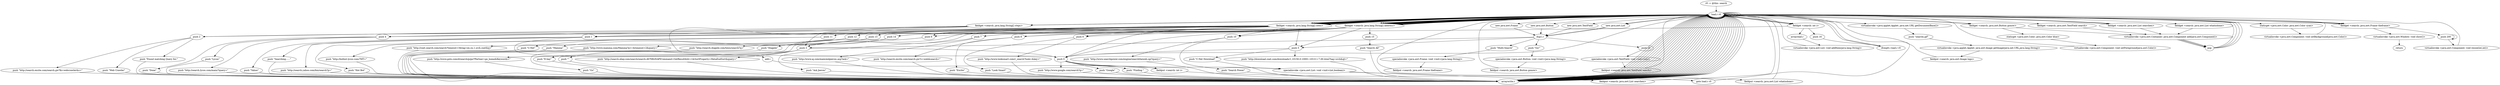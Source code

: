 digraph "" {
    "r0 := @this: search"
    "load.r r0"
    "r0 := @this: search"->"load.r r0";
    "fieldget <search: java.lang.String[] sites>"
    "load.r r0"->"fieldget <search: java.lang.String[] sites>";
    "push 0"
    "fieldget <search: java.lang.String[] sites>"->"push 0";
    "push \"http://www.google.com/search?q=\""
    "push 0"->"push \"http://www.google.com/search?q=\"";
    "arraywrite.r"
    "push \"http://www.google.com/search?q=\""->"arraywrite.r";
    "arraywrite.r"->"load.r r0";
    "load.r r0"->"fieldget <search: java.lang.String[] sites>";
    "push 1"
    "fieldget <search: java.lang.String[] sites>"->"push 1";
    "push \"http://search.yahoo.com/bin/search?p=\""
    "push 1"->"push \"http://search.yahoo.com/bin/search?p=\"";
    "push \"http://search.yahoo.com/bin/search?p=\""->"arraywrite.r";
    "arraywrite.r"->"load.r r0";
    "load.r r0"->"fieldget <search: java.lang.String[] sites>";
    "push 2"
    "fieldget <search: java.lang.String[] sites>"->"push 2";
    "push \"http://search.excite.com/search.gw?lk=webcrawler&s=\""
    "push 2"->"push \"http://search.excite.com/search.gw?lk=webcrawler&s=\"";
    "push \"http://search.excite.com/search.gw?lk=webcrawler&s=\""->"arraywrite.r";
    "arraywrite.r"->"load.r r0";
    "load.r r0"->"fieldget <search: java.lang.String[] sites>";
    "push 3"
    "fieldget <search: java.lang.String[] sites>"->"push 3";
    "push \"http://search.ebay.com/search/search.dll?MfcISAPICommand=GetResult&ht=1&SortProperty=MetaEndSort&query=\""
    "push 3"->"push \"http://search.ebay.com/search/search.dll?MfcISAPICommand=GetResult&ht=1&SortProperty=MetaEndSort&query=\"";
    "push \"http://search.ebay.com/search/search.dll?MfcISAPICommand=GetResult&ht=1&SortProperty=MetaEndSort&query=\""->"arraywrite.r";
    "arraywrite.r"->"load.r r0";
    "load.r r0"->"fieldget <search: java.lang.String[] sites>";
    "push 4"
    "fieldget <search: java.lang.String[] sites>"->"push 4";
    "push \"http://search.lycos.com/main/?query=\""
    "push 4"->"push \"http://search.lycos.com/main/?query=\"";
    "push \"http://search.lycos.com/main/?query=\""->"arraywrite.r";
    "arraywrite.r"->"load.r r0";
    "load.r r0"->"fieldget <search: java.lang.String[] sites>";
    "push 5"
    "fieldget <search: java.lang.String[] sites>"->"push 5";
    "push \"http://download.cnet.com/downloads/1,10150,0-10001-103-0-1-7,00.html?tag=srch&qt=\""
    "push 5"->"push \"http://download.cnet.com/downloads/1,10150,0-10001-103-0-1-7,00.html?tag=srch&qt=\"";
    "push \"http://download.cnet.com/downloads/1,10150,0-10001-103-0-1-7,00.html?tag=srch&qt=\""->"arraywrite.r";
    "arraywrite.r"->"load.r r0";
    "load.r r0"->"fieldget <search: java.lang.String[] sites>";
    "push 6"
    "fieldget <search: java.lang.String[] sites>"->"push 6";
    "push \"http://www.goto.com/d/search/p/go/?Partner=go_home&Keywords=\""
    "push 6"->"push \"http://www.goto.com/d/search/p/go/?Partner=go_home&Keywords=\"";
    "push \"http://www.goto.com/d/search/p/go/?Partner=go_home&Keywords=\""->"arraywrite.r";
    "arraywrite.r"->"load.r r0";
    "load.r r0"->"fieldget <search: java.lang.String[] sites>";
    "push 7"
    "fieldget <search: java.lang.String[] sites>"->"push 7";
    "push \"http://www.aj.com/main/askjeeves.asp?ask=\""
    "push 7"->"push \"http://www.aj.com/main/askjeeves.asp?ask=\"";
    "push \"http://www.aj.com/main/askjeeves.asp?ask=\""->"arraywrite.r";
    "arraywrite.r"->"load.r r0";
    "load.r r0"->"fieldget <search: java.lang.String[] sites>";
    "push 8"
    "fieldget <search: java.lang.String[] sites>"->"push 8";
    "push \"http://search.excite.com/search.gw?c=web&search=\""
    "push 8"->"push \"http://search.excite.com/search.gw?c=web&search=\"";
    "push \"http://search.excite.com/search.gw?c=web&search=\""->"arraywrite.r";
    "arraywrite.r"->"load.r r0";
    "load.r r0"->"fieldget <search: java.lang.String[] sites>";
    "push 9"
    "fieldget <search: java.lang.String[] sites>"->"push 9";
    "push \"http://www.looksmart.com/r_search?look=&key=\""
    "push 9"->"push \"http://www.looksmart.com/r_search?look=&key=\"";
    "push \"http://www.looksmart.com/r_search?look=&key=\""->"arraywrite.r";
    "arraywrite.r"->"load.r r0";
    "load.r r0"->"fieldget <search: java.lang.String[] sites>";
    "push 10"
    "fieldget <search: java.lang.String[] sites>"->"push 10";
    "push \"http://www.searchpower.com/engine/searchtheweb.cgi?query=\""
    "push 10"->"push \"http://www.searchpower.com/engine/searchtheweb.cgi?query=\"";
    "push \"http://www.searchpower.com/engine/searchtheweb.cgi?query=\""->"arraywrite.r";
    "arraywrite.r"->"load.r r0";
    "load.r r0"->"fieldget <search: java.lang.String[] sites>";
    "push 11"
    "fieldget <search: java.lang.String[] sites>"->"push 11";
    "push \"http://hotbot.lycos.com/?MT=\""
    "push 11"->"push \"http://hotbot.lycos.com/?MT=\"";
    "push \"http://hotbot.lycos.com/?MT=\""->"arraywrite.r";
    "arraywrite.r"->"load.r r0";
    "load.r r0"->"fieldget <search: java.lang.String[] sites>";
    "push 12"
    "fieldget <search: java.lang.String[] sites>"->"push 12";
    "push \"http://cnet.search.com/search?timeout=3&tag=ex.cn.1.srch.cnet&q=\""
    "push 12"->"push \"http://cnet.search.com/search?timeout=3&tag=ex.cn.1.srch.cnet&q=\"";
    "push \"http://cnet.search.com/search?timeout=3&tag=ex.cn.1.srch.cnet&q=\""->"arraywrite.r";
    "arraywrite.r"->"load.r r0";
    "load.r r0"->"fieldget <search: java.lang.String[] sites>";
    "push 13"
    "fieldget <search: java.lang.String[] sites>"->"push 13";
    "push \"http://www.mamma.com/Mamma?p1=&timeout=2&query=\""
    "push 13"->"push \"http://www.mamma.com/Mamma?p1=&timeout=2&query=\"";
    "push \"http://www.mamma.com/Mamma?p1=&timeout=2&query=\""->"arraywrite.r";
    "arraywrite.r"->"load.r r0";
    "load.r r0"->"fieldget <search: java.lang.String[] sites>";
    "push 14"
    "fieldget <search: java.lang.String[] sites>"->"push 14";
    "push \"http://search.dogpile.com/texis/search?q=\""
    "push 14"->"push \"http://search.dogpile.com/texis/search?q=\"";
    "push \"http://search.dogpile.com/texis/search?q=\""->"arraywrite.r";
    "arraywrite.r"->"load.r r0";
    "fieldget <search: java.lang.String[] address>"
    "load.r r0"->"fieldget <search: java.lang.String[] address>";
    "fieldget <search: java.lang.String[] address>"->"push 0";
    "push \"Google\""
    "push 0"->"push \"Google\"";
    "push \"Google\""->"arraywrite.r";
    "arraywrite.r"->"load.r r0";
    "load.r r0"->"fieldget <search: java.lang.String[] address>";
    "fieldget <search: java.lang.String[] address>"->"push 1";
    "push \"Yahoo\""
    "push 1"->"push \"Yahoo\"";
    "push \"Yahoo\""->"arraywrite.r";
    "arraywrite.r"->"load.r r0";
    "load.r r0"->"fieldget <search: java.lang.String[] address>";
    "fieldget <search: java.lang.String[] address>"->"push 2";
    "push \"Web Crawler\""
    "push 2"->"push \"Web Crawler\"";
    "push \"Web Crawler\""->"arraywrite.r";
    "arraywrite.r"->"load.r r0";
    "load.r r0"->"fieldget <search: java.lang.String[] address>";
    "fieldget <search: java.lang.String[] address>"->"push 3";
    "push \"E-bay\""
    "push 3"->"push \"E-bay\"";
    "push \"E-bay\""->"arraywrite.r";
    "arraywrite.r"->"load.r r0";
    "load.r r0"->"fieldget <search: java.lang.String[] address>";
    "fieldget <search: java.lang.String[] address>"->"push 4";
    "push \"Lycos\""
    "push 4"->"push \"Lycos\"";
    "push \"Lycos\""->"arraywrite.r";
    "arraywrite.r"->"load.r r0";
    "load.r r0"->"fieldget <search: java.lang.String[] address>";
    "fieldget <search: java.lang.String[] address>"->"push 5";
    "push \"C-Net Download\""
    "push 5"->"push \"C-Net Download\"";
    "push \"C-Net Download\""->"arraywrite.r";
    "arraywrite.r"->"load.r r0";
    "load.r r0"->"fieldget <search: java.lang.String[] address>";
    "fieldget <search: java.lang.String[] address>"->"push 6";
    "push \"Go\""
    "push 6"->"push \"Go\"";
    "push \"Go\""->"arraywrite.r";
    "arraywrite.r"->"load.r r0";
    "load.r r0"->"fieldget <search: java.lang.String[] address>";
    "fieldget <search: java.lang.String[] address>"->"push 7";
    "push \"Ask Jeeves\""
    "push 7"->"push \"Ask Jeeves\"";
    "push \"Ask Jeeves\""->"arraywrite.r";
    "arraywrite.r"->"load.r r0";
    "load.r r0"->"fieldget <search: java.lang.String[] address>";
    "fieldget <search: java.lang.String[] address>"->"push 8";
    "push \"Excite\""
    "push 8"->"push \"Excite\"";
    "push \"Excite\""->"arraywrite.r";
    "arraywrite.r"->"load.r r0";
    "load.r r0"->"fieldget <search: java.lang.String[] address>";
    "fieldget <search: java.lang.String[] address>"->"push 9";
    "push \"Look Smart\""
    "push 9"->"push \"Look Smart\"";
    "push \"Look Smart\""->"arraywrite.r";
    "arraywrite.r"->"load.r r0";
    "load.r r0"->"fieldget <search: java.lang.String[] address>";
    "fieldget <search: java.lang.String[] address>"->"push 10";
    "push \"Search Power\""
    "push 10"->"push \"Search Power\"";
    "push \"Search Power\""->"arraywrite.r";
    "arraywrite.r"->"load.r r0";
    "load.r r0"->"fieldget <search: java.lang.String[] address>";
    "fieldget <search: java.lang.String[] address>"->"push 11";
    "push \"Hot Bot\""
    "push 11"->"push \"Hot Bot\"";
    "push \"Hot Bot\""->"arraywrite.r";
    "arraywrite.r"->"load.r r0";
    "load.r r0"->"fieldget <search: java.lang.String[] address>";
    "fieldget <search: java.lang.String[] address>"->"push 12";
    "push \"C-Net\""
    "push 12"->"push \"C-Net\"";
    "push \"C-Net\""->"arraywrite.r";
    "arraywrite.r"->"load.r r0";
    "load.r r0"->"fieldget <search: java.lang.String[] address>";
    "fieldget <search: java.lang.String[] address>"->"push 13";
    "push \"Mamma\""
    "push 13"->"push \"Mamma\"";
    "push \"Mamma\""->"arraywrite.r";
    "arraywrite.r"->"load.r r0";
    "load.r r0"->"fieldget <search: java.lang.String[] address>";
    "fieldget <search: java.lang.String[] address>"->"push 14";
    "push \"Dogpile\""
    "push 14"->"push \"Dogpile\"";
    "push \"Dogpile\""->"arraywrite.r";
    "arraywrite.r"->"load.r r0";
    "load.r r0"->"fieldget <search: java.lang.String[] address>";
    "push 15"
    "fieldget <search: java.lang.String[] address>"->"push 15";
    "push \"Search All\""
    "push 15"->"push \"Search All\"";
    "push \"Search All\""->"arraywrite.r";
    "arraywrite.r"->"load.r r0";
    "fieldget <search: java.lang.String[] steps>"
    "load.r r0"->"fieldget <search: java.lang.String[] steps>";
    "fieldget <search: java.lang.String[] steps>"->"push 0";
    "push \"Finding \""
    "push 0"->"push \"Finding \"";
    "push \"Finding \""->"arraywrite.r";
    "arraywrite.r"->"load.r r0";
    "load.r r0"->"fieldget <search: java.lang.String[] steps>";
    "fieldget <search: java.lang.String[] steps>"->"push 1";
    "push \"Searching......\""
    "push 1"->"push \"Searching......\"";
    "push \"Searching......\""->"arraywrite.r";
    "arraywrite.r"->"load.r r0";
    "load.r r0"->"fieldget <search: java.lang.String[] steps>";
    "fieldget <search: java.lang.String[] steps>"->"push 2";
    "push \"Found matching Query for:\""
    "push 2"->"push \"Found matching Query for:\"";
    "push \"Found matching Query for:\""->"arraywrite.r";
    "arraywrite.r"->"load.r r0";
    "load.r r0"->"fieldget <search: java.lang.String[] steps>";
    "fieldget <search: java.lang.String[] steps>"->"push 3";
    "push \"\""
    "push 3"->"push \"\"";
    "push \"\""->"arraywrite.r";
    "arraywrite.r"->"load.r r0";
    "load.r r0"->"fieldget <search: java.lang.String[] steps>";
    "fieldget <search: java.lang.String[] steps>"->"push 4";
    "push \"Done\""
    "push 4"->"push \"Done\"";
    "push \"Done\""->"arraywrite.r";
    "arraywrite.r"->"load.r r0";
    "new java.awt.List"
    "load.r r0"->"new java.awt.List";
    "dup1.r"
    "new java.awt.List"->"dup1.r";
    "dup1.r"->"push 3";
    "push 3"->"push 0";
    "specialinvoke <java.awt.List: void <init>(int,boolean)>"
    "push 0"->"specialinvoke <java.awt.List: void <init>(int,boolean)>";
    "fieldput <search: java.awt.List searchen>"
    "specialinvoke <java.awt.List: void <init>(int,boolean)>"->"fieldput <search: java.awt.List searchen>";
    "fieldput <search: java.awt.List searchen>"->"load.r r0";
    "new java.awt.Frame"
    "load.r r0"->"new java.awt.Frame";
    "new java.awt.Frame"->"dup1.r";
    "push \"Multi-Search\""
    "dup1.r"->"push \"Multi-Search\"";
    "specialinvoke <java.awt.Frame: void <init>(java.lang.String)>"
    "push \"Multi-Search\""->"specialinvoke <java.awt.Frame: void <init>(java.lang.String)>";
    "fieldput <search: java.awt.Frame theframe>"
    "specialinvoke <java.awt.Frame: void <init>(java.lang.String)>"->"fieldput <search: java.awt.Frame theframe>";
    "fieldput <search: java.awt.Frame theframe>"->"load.r r0";
    "load.r r0"->"new java.awt.List";
    "new java.awt.List"->"dup1.r";
    "dup1.r"->"push 5";
    "push 5"->"push 0";
    "push 0"->"specialinvoke <java.awt.List: void <init>(int,boolean)>";
    "fieldput <search: java.awt.List whatisdone>"
    "specialinvoke <java.awt.List: void <init>(int,boolean)>"->"fieldput <search: java.awt.List whatisdone>";
    "fieldput <search: java.awt.List whatisdone>"->"load.r r0";
    "load.r r0"->"push 0";
    "fieldput <search: int i>"
    "push 0"->"fieldput <search: int i>";
    "goto load.r r0"
    "fieldput <search: int i>"->"goto load.r r0";
    "goto load.r r0"->"load.r r0";
    "fieldget <search: int i>"
    "load.r r0"->"fieldget <search: int i>";
    "push 16"
    "fieldget <search: int i>"->"push 16";
    "ifcmplt.i load.r r0"
    "push 16"->"ifcmplt.i load.r r0";
    "ifcmplt.i load.r r0"->"load.r r0";
    "load.r r0"->"load.r r0";
    "load.r r0"->"load.r r0";
    "virtualinvoke <java.applet.Applet: java.net.URL getDocumentBase()>"
    "load.r r0"->"virtualinvoke <java.applet.Applet: java.net.URL getDocumentBase()>";
    "push \"searchi.gif\""
    "virtualinvoke <java.applet.Applet: java.net.URL getDocumentBase()>"->"push \"searchi.gif\"";
    "virtualinvoke <java.applet.Applet: java.awt.Image getImage(java.net.URL,java.lang.String)>"
    "push \"searchi.gif\""->"virtualinvoke <java.applet.Applet: java.awt.Image getImage(java.net.URL,java.lang.String)>";
    "fieldput <search: java.awt.Image logo>"
    "virtualinvoke <java.applet.Applet: java.awt.Image getImage(java.net.URL,java.lang.String)>"->"fieldput <search: java.awt.Image logo>";
    "fieldput <search: java.awt.Image logo>"->"load.r r0";
    "new java.awt.Button"
    "load.r r0"->"new java.awt.Button";
    "new java.awt.Button"->"dup1.r";
    "push \"Go!\""
    "dup1.r"->"push \"Go!\"";
    "specialinvoke <java.awt.Button: void <init>(java.lang.String)>"
    "push \"Go!\""->"specialinvoke <java.awt.Button: void <init>(java.lang.String)>";
    "fieldput <search: java.awt.Button gonow>"
    "specialinvoke <java.awt.Button: void <init>(java.lang.String)>"->"fieldput <search: java.awt.Button gonow>";
    "fieldput <search: java.awt.Button gonow>"->"load.r r0";
    "new java.awt.TextField"
    "load.r r0"->"new java.awt.TextField";
    "new java.awt.TextField"->"dup1.r";
    "push 25"
    "dup1.r"->"push 25";
    "specialinvoke <java.awt.TextField: void <init>(int)>"
    "push 25"->"specialinvoke <java.awt.TextField: void <init>(int)>";
    "fieldput <search: java.awt.TextField search>"
    "specialinvoke <java.awt.TextField: void <init>(int)>"->"fieldput <search: java.awt.TextField search>";
    "fieldput <search: java.awt.TextField search>"->"load.r r0";
    "fieldget <search: java.awt.Button gonow>"
    "load.r r0"->"fieldget <search: java.awt.Button gonow>";
    "staticget <java.awt.Color: java.awt.Color blue>"
    "fieldget <search: java.awt.Button gonow>"->"staticget <java.awt.Color: java.awt.Color blue>";
    "virtualinvoke <java.awt.Component: void setForeground(java.awt.Color)>"
    "staticget <java.awt.Color: java.awt.Color blue>"->"virtualinvoke <java.awt.Component: void setForeground(java.awt.Color)>";
    "virtualinvoke <java.awt.Component: void setForeground(java.awt.Color)>"->"load.r r0";
    "staticget <java.awt.Color: java.awt.Color cyan>"
    "load.r r0"->"staticget <java.awt.Color: java.awt.Color cyan>";
    "virtualinvoke <java.awt.Component: void setBackground(java.awt.Color)>"
    "staticget <java.awt.Color: java.awt.Color cyan>"->"virtualinvoke <java.awt.Component: void setBackground(java.awt.Color)>";
    "virtualinvoke <java.awt.Component: void setBackground(java.awt.Color)>"->"load.r r0";
    "load.r r0"->"load.r r0";
    "fieldget <search: java.awt.TextField search>"
    "load.r r0"->"fieldget <search: java.awt.TextField search>";
    "virtualinvoke <java.awt.Container: java.awt.Component add(java.awt.Component)>"
    "fieldget <search: java.awt.TextField search>"->"virtualinvoke <java.awt.Container: java.awt.Component add(java.awt.Component)>";
    "pop"
    "virtualinvoke <java.awt.Container: java.awt.Component add(java.awt.Component)>"->"pop";
    "pop"->"load.r r0";
    "load.r r0"->"load.r r0";
    "load.r r0"->"fieldget <search: java.awt.Button gonow>";
    "fieldget <search: java.awt.Button gonow>"->"virtualinvoke <java.awt.Container: java.awt.Component add(java.awt.Component)>";
    "virtualinvoke <java.awt.Container: java.awt.Component add(java.awt.Component)>"->"pop";
    "pop"->"load.r r0";
    "load.r r0"->"load.r r0";
    "fieldget <search: java.awt.List searchen>"
    "load.r r0"->"fieldget <search: java.awt.List searchen>";
    "fieldget <search: java.awt.List searchen>"->"virtualinvoke <java.awt.Container: java.awt.Component add(java.awt.Component)>";
    "virtualinvoke <java.awt.Container: java.awt.Component add(java.awt.Component)>"->"pop";
    "pop"->"load.r r0";
    "fieldget <search: java.awt.Frame theframe>"
    "load.r r0"->"fieldget <search: java.awt.Frame theframe>";
    "fieldget <search: java.awt.Frame theframe>"->"load.r r0";
    "fieldget <search: java.awt.List whatisdone>"
    "load.r r0"->"fieldget <search: java.awt.List whatisdone>";
    "fieldget <search: java.awt.List whatisdone>"->"virtualinvoke <java.awt.Container: java.awt.Component add(java.awt.Component)>";
    "virtualinvoke <java.awt.Container: java.awt.Component add(java.awt.Component)>"->"pop";
    "pop"->"load.r r0";
    "load.r r0"->"fieldget <search: java.awt.Frame theframe>";
    "push 200"
    "fieldget <search: java.awt.Frame theframe>"->"push 200";
    "push 200"->"push 200";
    "virtualinvoke <java.awt.Component: void resize(int,int)>"
    "push 200"->"virtualinvoke <java.awt.Component: void resize(int,int)>";
    "virtualinvoke <java.awt.Component: void resize(int,int)>"->"load.r r0";
    "load.r r0"->"fieldget <search: java.awt.Frame theframe>";
    "virtualinvoke <java.awt.Window: void show()>"
    "fieldget <search: java.awt.Frame theframe>"->"virtualinvoke <java.awt.Window: void show()>";
    "return"
    "virtualinvoke <java.awt.Window: void show()>"->"return";
    "ifcmplt.i load.r r0"->"load.r r0";
    "load.r r0"->"fieldget <search: java.awt.List searchen>";
    "fieldget <search: java.awt.List searchen>"->"load.r r0";
    "load.r r0"->"fieldget <search: java.lang.String[] address>";
    "fieldget <search: java.lang.String[] address>"->"load.r r0";
    "load.r r0"->"fieldget <search: int i>";
    "arrayread.r"
    "fieldget <search: int i>"->"arrayread.r";
    "virtualinvoke <java.awt.List: void addItem(java.lang.String)>"
    "arrayread.r"->"virtualinvoke <java.awt.List: void addItem(java.lang.String)>";
    "virtualinvoke <java.awt.List: void addItem(java.lang.String)>"->"load.r r0";
    "load.r r0"->"load.r r0";
    "load.r r0"->"fieldget <search: int i>";
    "fieldget <search: int i>"->"push 1";
    "add.i"
    "push 1"->"add.i";
    "add.i"->"fieldput <search: int i>";
}
